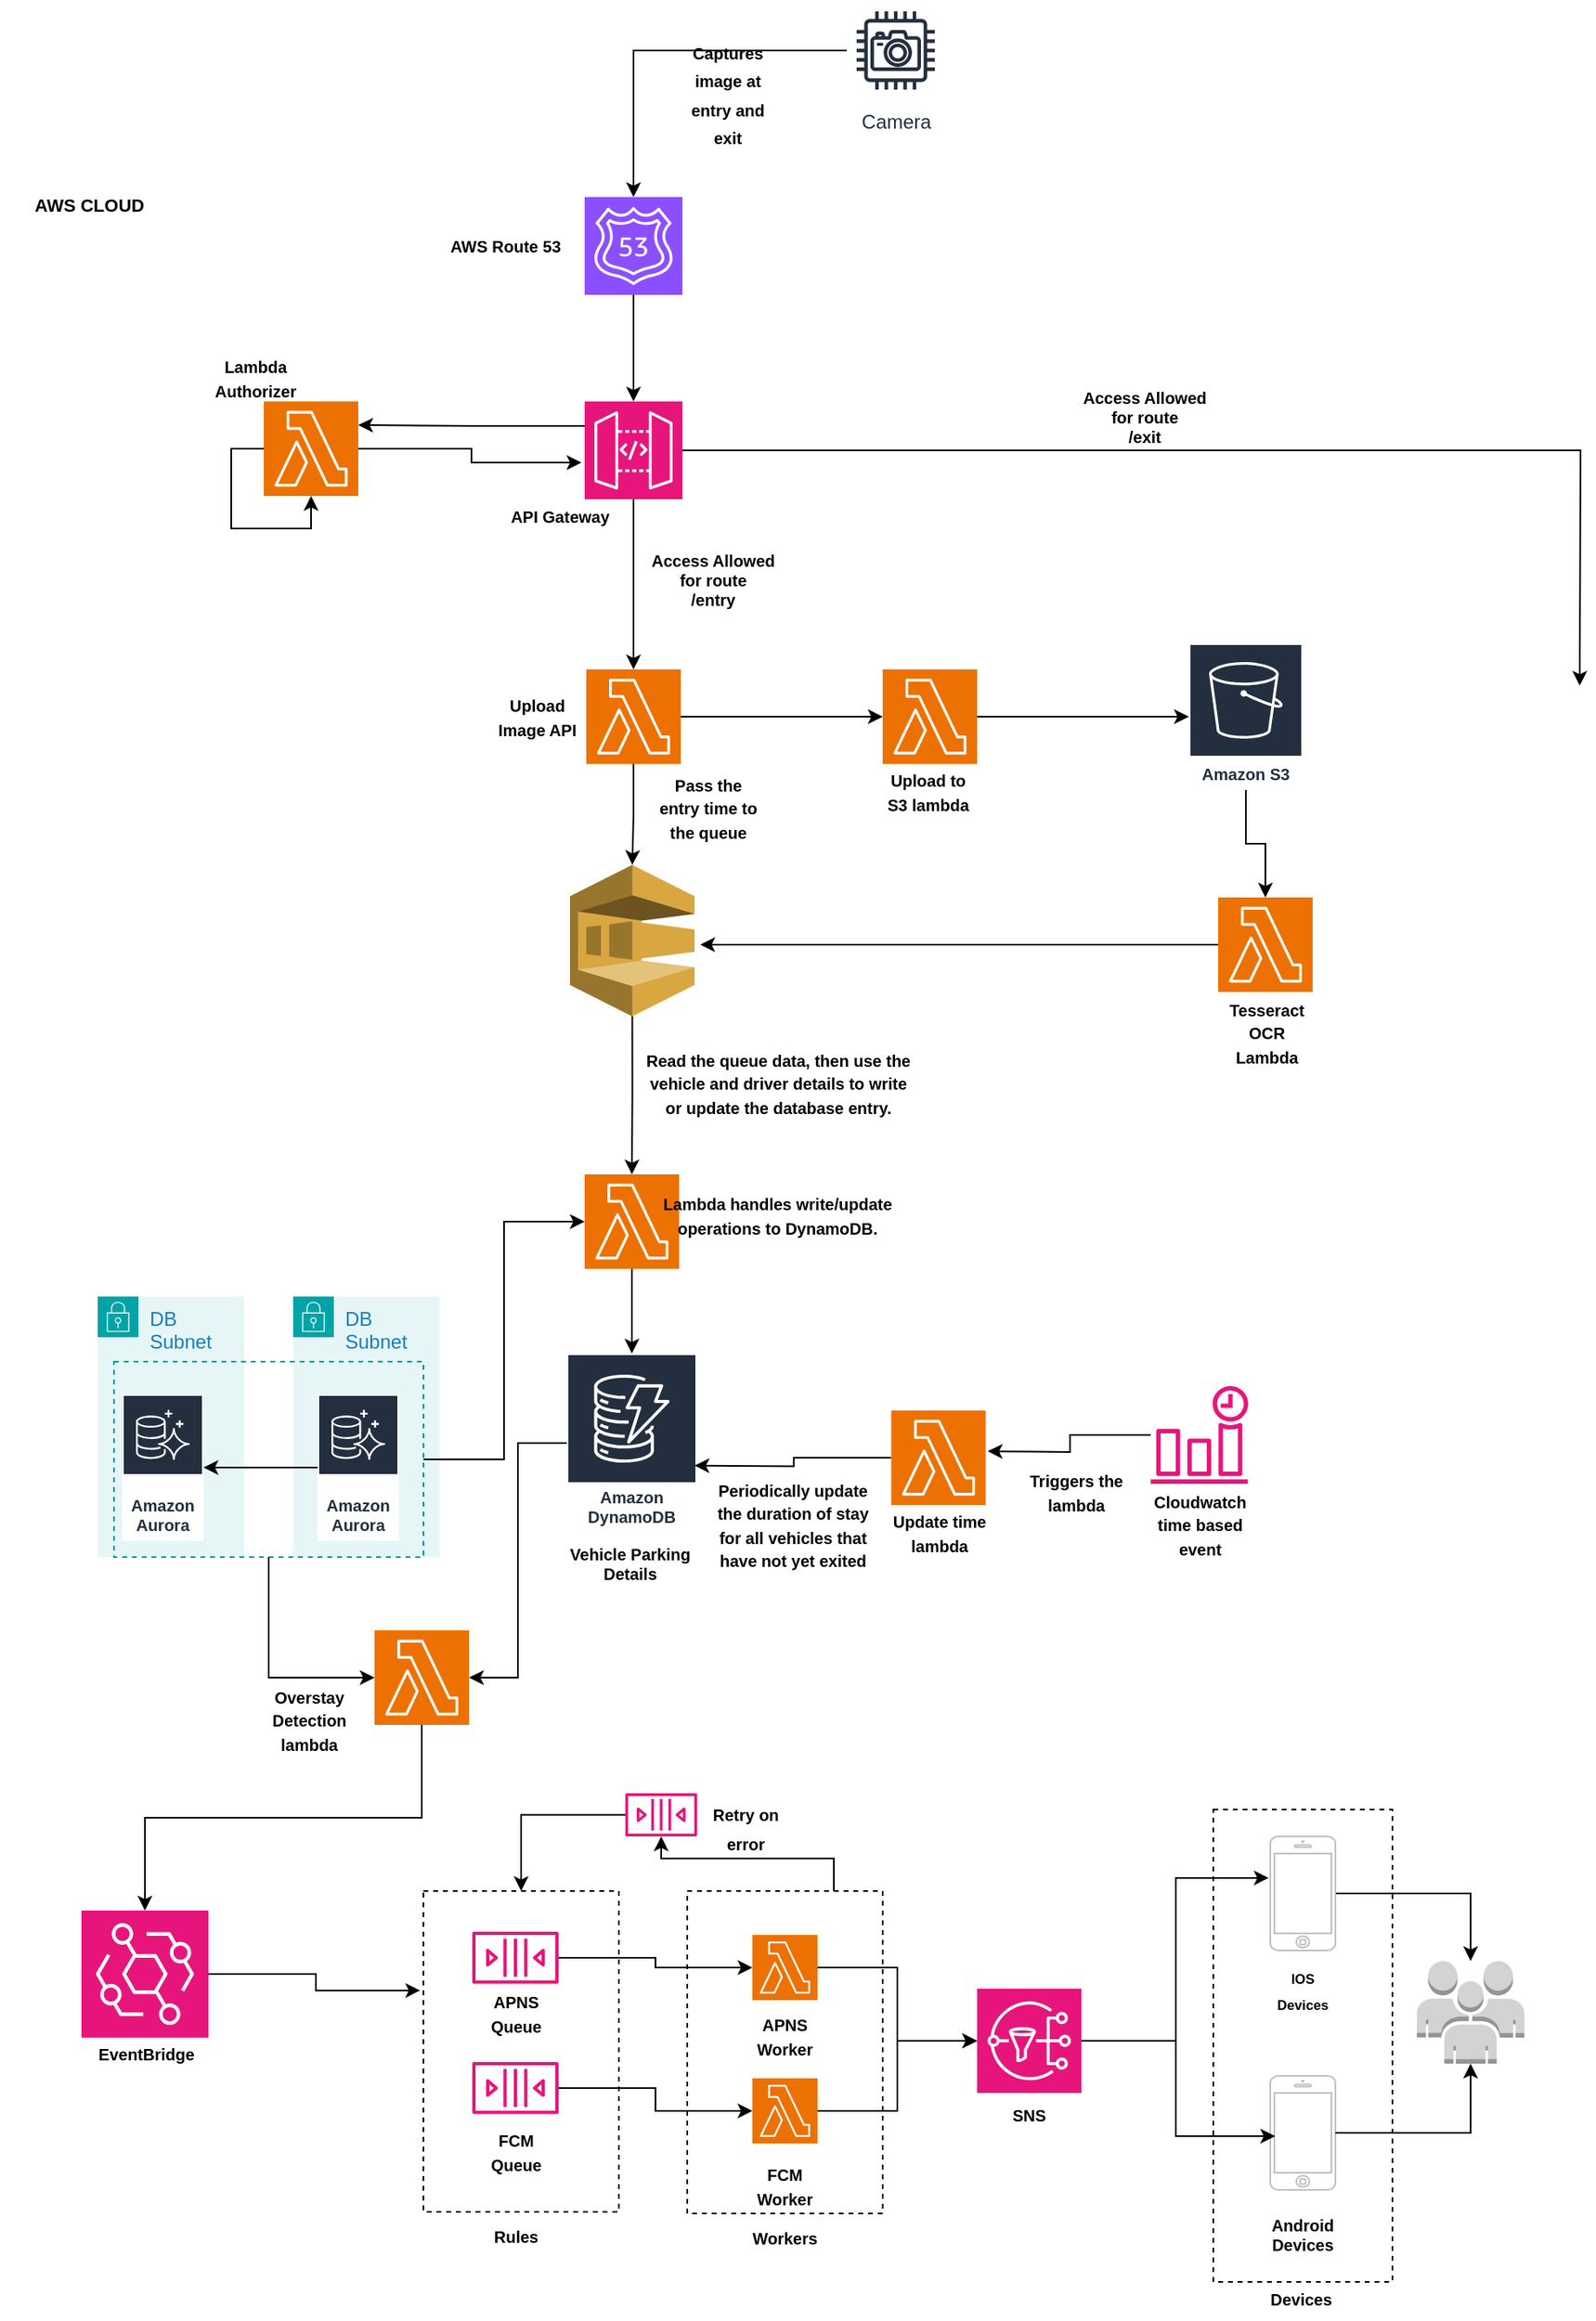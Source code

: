 <mxfile version="24.4.4" type="github">
  <diagram name="Page-1" id="XCapX623ZK9VIntV2yf6">
    <mxGraphModel dx="1434" dy="774" grid="1" gridSize="10" guides="1" tooltips="1" connect="1" arrows="1" fold="1" page="1" pageScale="1" pageWidth="850" pageHeight="1100" math="0" shadow="0">
      <root>
        <mxCell id="0" />
        <mxCell id="1" parent="0" />
        <mxCell id="y3648cTaK8qfpZ_CPwrZ-4" value="AWS CLOUD" style="text;html=1;align=center;verticalAlign=middle;whiteSpace=wrap;rounded=0;fontStyle=1;fontSize=11;" parent="1" vertex="1">
          <mxGeometry x="20" y="110" width="110" height="30" as="geometry" />
        </mxCell>
        <mxCell id="y3648cTaK8qfpZ_CPwrZ-9" value="&lt;div&gt;DB Subnet&lt;/div&gt;&lt;div&gt;&lt;br&gt;&lt;/div&gt;" style="points=[[0,0],[0.25,0],[0.5,0],[0.75,0],[1,0],[1,0.25],[1,0.5],[1,0.75],[1,1],[0.75,1],[0.5,1],[0.25,1],[0,1],[0,0.75],[0,0.5],[0,0.25]];outlineConnect=0;gradientColor=none;html=1;whiteSpace=wrap;fontSize=12;fontStyle=0;container=1;pointerEvents=0;collapsible=0;recursiveResize=0;shape=mxgraph.aws4.group;grIcon=mxgraph.aws4.group_security_group;grStroke=0;strokeColor=#00A4A6;fillColor=#E6F6F7;verticalAlign=top;align=left;spacingLeft=30;fontColor=#147EBA;dashed=0;" parent="1" vertex="1">
          <mxGeometry x="80" y="795" width="90" height="160" as="geometry" />
        </mxCell>
        <mxCell id="y3648cTaK8qfpZ_CPwrZ-12" value="Amazon&lt;br&gt;&lt;div&gt;Aurora&lt;/div&gt;" style="sketch=0;outlineConnect=0;fontColor=#232F3E;gradientColor=none;strokeColor=#ffffff;fillColor=#232F3E;dashed=0;verticalLabelPosition=middle;verticalAlign=bottom;align=center;html=1;whiteSpace=wrap;fontSize=10;fontStyle=1;spacing=3;shape=mxgraph.aws4.productIcon;prIcon=mxgraph.aws4.aurora;" parent="y3648cTaK8qfpZ_CPwrZ-9" vertex="1">
          <mxGeometry x="15" y="60" width="50" height="90" as="geometry" />
        </mxCell>
        <mxCell id="y3648cTaK8qfpZ_CPwrZ-14" value="&lt;div&gt;DB Subnet&lt;/div&gt;&lt;div&gt;&lt;br&gt;&lt;/div&gt;" style="points=[[0,0],[0.25,0],[0.5,0],[0.75,0],[1,0],[1,0.25],[1,0.5],[1,0.75],[1,1],[0.75,1],[0.5,1],[0.25,1],[0,1],[0,0.75],[0,0.5],[0,0.25]];outlineConnect=0;gradientColor=none;html=1;whiteSpace=wrap;fontSize=12;fontStyle=0;container=1;pointerEvents=0;collapsible=0;recursiveResize=0;shape=mxgraph.aws4.group;grIcon=mxgraph.aws4.group_security_group;grStroke=0;strokeColor=#00A4A6;fillColor=#E6F6F7;verticalAlign=top;align=left;spacingLeft=30;fontColor=#147EBA;dashed=0;" parent="1" vertex="1">
          <mxGeometry x="200" y="795" width="90" height="160" as="geometry" />
        </mxCell>
        <mxCell id="y3648cTaK8qfpZ_CPwrZ-59" value="Amazon&lt;br&gt;&lt;div&gt;Aurora&lt;/div&gt;" style="sketch=0;outlineConnect=0;fontColor=#232F3E;gradientColor=none;strokeColor=#ffffff;fillColor=#232F3E;dashed=0;verticalLabelPosition=middle;verticalAlign=bottom;align=center;html=1;whiteSpace=wrap;fontSize=10;fontStyle=1;spacing=3;shape=mxgraph.aws4.productIcon;prIcon=mxgraph.aws4.aurora;" parent="y3648cTaK8qfpZ_CPwrZ-14" vertex="1">
          <mxGeometry x="15" y="60" width="50" height="90" as="geometry" />
        </mxCell>
        <mxCell id="y3648cTaK8qfpZ_CPwrZ-41" style="edgeStyle=orthogonalEdgeStyle;rounded=0;orthogonalLoop=1;jettySize=auto;html=1;exitX=0.5;exitY=1;exitDx=0;exitDy=0;exitPerimeter=0;entryX=0.5;entryY=0;entryDx=0;entryDy=0;entryPerimeter=0;" parent="1" source="y3648cTaK8qfpZ_CPwrZ-18" target="y3648cTaK8qfpZ_CPwrZ-45" edge="1">
          <mxGeometry relative="1" as="geometry">
            <mxPoint x="409" y="400" as="targetPoint" />
          </mxGeometry>
        </mxCell>
        <mxCell id="VPLvg2K2wHVccdFYRHNz-101" style="edgeStyle=orthogonalEdgeStyle;rounded=0;orthogonalLoop=1;jettySize=auto;html=1;exitX=1;exitY=0.5;exitDx=0;exitDy=0;exitPerimeter=0;" edge="1" parent="1" source="y3648cTaK8qfpZ_CPwrZ-18">
          <mxGeometry relative="1" as="geometry">
            <mxPoint x="990" y="420" as="targetPoint" />
          </mxGeometry>
        </mxCell>
        <mxCell id="y3648cTaK8qfpZ_CPwrZ-18" value="" style="sketch=0;points=[[0,0,0],[0.25,0,0],[0.5,0,0],[0.75,0,0],[1,0,0],[0,1,0],[0.25,1,0],[0.5,1,0],[0.75,1,0],[1,1,0],[0,0.25,0],[0,0.5,0],[0,0.75,0],[1,0.25,0],[1,0.5,0],[1,0.75,0]];outlineConnect=0;fontColor=#232F3E;fillColor=#E7157B;strokeColor=#ffffff;dashed=0;verticalLabelPosition=bottom;verticalAlign=top;align=center;html=1;fontSize=12;fontStyle=0;aspect=fixed;shape=mxgraph.aws4.resourceIcon;resIcon=mxgraph.aws4.api_gateway;" parent="1" vertex="1">
          <mxGeometry x="379" y="245.5" width="60" height="60" as="geometry" />
        </mxCell>
        <mxCell id="y3648cTaK8qfpZ_CPwrZ-19" value="" style="sketch=0;points=[[0,0,0],[0.25,0,0],[0.5,0,0],[0.75,0,0],[1,0,0],[0,1,0],[0.25,1,0],[0.5,1,0],[0.75,1,0],[1,1,0],[0,0.25,0],[0,0.5,0],[0,0.75,0],[1,0.25,0],[1,0.5,0],[1,0.75,0]];outlineConnect=0;fontColor=#232F3E;fillColor=#8C4FFF;strokeColor=#ffffff;dashed=0;verticalLabelPosition=bottom;verticalAlign=top;align=center;html=1;fontSize=12;fontStyle=0;aspect=fixed;shape=mxgraph.aws4.resourceIcon;resIcon=mxgraph.aws4.route_53;" parent="1" vertex="1">
          <mxGeometry x="379" y="120" width="60" height="60" as="geometry" />
        </mxCell>
        <mxCell id="y3648cTaK8qfpZ_CPwrZ-20" value="&lt;font style=&quot;font-size: 10px;&quot;&gt;&lt;b&gt;AWS Route 53 &lt;br&gt;&lt;/b&gt;&lt;/font&gt;" style="text;html=1;align=center;verticalAlign=middle;whiteSpace=wrap;rounded=0;" parent="1" vertex="1">
          <mxGeometry x="290" y="135" width="81" height="30" as="geometry" />
        </mxCell>
        <mxCell id="y3648cTaK8qfpZ_CPwrZ-23" style="edgeStyle=orthogonalEdgeStyle;rounded=0;orthogonalLoop=1;jettySize=auto;html=1;exitX=0.5;exitY=1;exitDx=0;exitDy=0;exitPerimeter=0;entryX=0.5;entryY=0;entryDx=0;entryDy=0;entryPerimeter=0;" parent="1" source="y3648cTaK8qfpZ_CPwrZ-19" target="y3648cTaK8qfpZ_CPwrZ-18" edge="1">
          <mxGeometry relative="1" as="geometry" />
        </mxCell>
        <mxCell id="y3648cTaK8qfpZ_CPwrZ-24" value="&lt;div style=&quot;font-size: 10px;&quot;&gt;&lt;b&gt;&lt;font style=&quot;font-size: 10px;&quot;&gt;API Gateway&lt;/font&gt;&lt;/b&gt;&lt;/div&gt;&lt;div style=&quot;font-size: 10px;&quot;&gt;&lt;b&gt;&lt;font style=&quot;font-size: 10px;&quot;&gt;&lt;br&gt;&lt;/font&gt;&lt;/b&gt;&lt;/div&gt;" style="text;html=1;align=center;verticalAlign=middle;whiteSpace=wrap;rounded=0;" parent="1" vertex="1">
          <mxGeometry x="324" y="312.25" width="80" height="20" as="geometry" />
        </mxCell>
        <mxCell id="y3648cTaK8qfpZ_CPwrZ-43" value="&lt;div style=&quot;font-size: 10px;&quot;&gt;&lt;font style=&quot;font-size: 10px;&quot;&gt;&lt;b&gt;&lt;font style=&quot;font-size: 10px;&quot;&gt;Access Allowed&lt;/font&gt;&lt;/b&gt;&lt;/font&gt;&lt;/div&gt;&lt;div style=&quot;font-size: 10px;&quot;&gt;&lt;font style=&quot;font-size: 10px;&quot;&gt;&lt;b&gt;&lt;font style=&quot;font-size: 10px;&quot;&gt;for route &lt;br&gt;/entry&lt;br&gt;&lt;/font&gt;&lt;/b&gt;&lt;/font&gt;&lt;/div&gt;" style="text;html=1;align=center;verticalAlign=middle;whiteSpace=wrap;rounded=0;" parent="1" vertex="1">
          <mxGeometry x="412.5" y="340" width="90" height="30" as="geometry" />
        </mxCell>
        <mxCell id="y3648cTaK8qfpZ_CPwrZ-49" style="edgeStyle=orthogonalEdgeStyle;rounded=0;orthogonalLoop=1;jettySize=auto;html=1;exitX=1;exitY=0.5;exitDx=0;exitDy=0;exitPerimeter=0;" parent="1" source="y3648cTaK8qfpZ_CPwrZ-44" target="y3648cTaK8qfpZ_CPwrZ-50" edge="1">
          <mxGeometry relative="1" as="geometry">
            <mxPoint x="690" y="460" as="targetPoint" />
          </mxGeometry>
        </mxCell>
        <mxCell id="y3648cTaK8qfpZ_CPwrZ-44" value="" style="sketch=0;points=[[0,0,0],[0.25,0,0],[0.5,0,0],[0.75,0,0],[1,0,0],[0,1,0],[0.25,1,0],[0.5,1,0],[0.75,1,0],[1,1,0],[0,0.25,0],[0,0.5,0],[0,0.75,0],[1,0.25,0],[1,0.5,0],[1,0.75,0]];outlineConnect=0;fontColor=#232F3E;fillColor=#ED7100;strokeColor=#ffffff;dashed=0;verticalLabelPosition=bottom;verticalAlign=top;align=center;html=1;fontSize=12;fontStyle=0;aspect=fixed;shape=mxgraph.aws4.resourceIcon;resIcon=mxgraph.aws4.lambda;" parent="1" vertex="1">
          <mxGeometry x="562" y="410" width="58" height="58" as="geometry" />
        </mxCell>
        <mxCell id="y3648cTaK8qfpZ_CPwrZ-45" value="" style="sketch=0;points=[[0,0,0],[0.25,0,0],[0.5,0,0],[0.75,0,0],[1,0,0],[0,1,0],[0.25,1,0],[0.5,1,0],[0.75,1,0],[1,1,0],[0,0.25,0],[0,0.5,0],[0,0.75,0],[1,0.25,0],[1,0.5,0],[1,0.75,0]];outlineConnect=0;fontColor=#232F3E;fillColor=#ED7100;strokeColor=#ffffff;dashed=0;verticalLabelPosition=bottom;verticalAlign=top;align=center;html=1;fontSize=12;fontStyle=0;aspect=fixed;shape=mxgraph.aws4.resourceIcon;resIcon=mxgraph.aws4.lambda;" parent="1" vertex="1">
          <mxGeometry x="380" y="410" width="58" height="58" as="geometry" />
        </mxCell>
        <mxCell id="y3648cTaK8qfpZ_CPwrZ-46" style="edgeStyle=orthogonalEdgeStyle;rounded=0;orthogonalLoop=1;jettySize=auto;html=1;exitX=1;exitY=0.5;exitDx=0;exitDy=0;exitPerimeter=0;entryX=0;entryY=0.5;entryDx=0;entryDy=0;entryPerimeter=0;" parent="1" source="y3648cTaK8qfpZ_CPwrZ-45" target="y3648cTaK8qfpZ_CPwrZ-44" edge="1">
          <mxGeometry relative="1" as="geometry" />
        </mxCell>
        <mxCell id="y3648cTaK8qfpZ_CPwrZ-47" value="&lt;b&gt;&lt;font style=&quot;font-size: 10px;&quot;&gt;Upload to S3 lambda&lt;/font&gt;&lt;/b&gt;" style="text;html=1;align=center;verticalAlign=middle;whiteSpace=wrap;rounded=0;" parent="1" vertex="1">
          <mxGeometry x="560" y="470" width="60" height="30" as="geometry" />
        </mxCell>
        <mxCell id="y3648cTaK8qfpZ_CPwrZ-50" value="Amazon S3" style="sketch=0;outlineConnect=0;fontColor=#232F3E;gradientColor=none;strokeColor=#ffffff;fillColor=#232F3E;dashed=0;verticalLabelPosition=middle;verticalAlign=bottom;align=center;html=1;whiteSpace=wrap;fontSize=10;fontStyle=1;spacing=3;shape=mxgraph.aws4.productIcon;prIcon=mxgraph.aws4.s3;" parent="1" vertex="1">
          <mxGeometry x="750" y="394" width="70" height="90" as="geometry" />
        </mxCell>
        <mxCell id="y3648cTaK8qfpZ_CPwrZ-51" value="" style="sketch=0;points=[[0,0,0],[0.25,0,0],[0.5,0,0],[0.75,0,0],[1,0,0],[0,1,0],[0.25,1,0],[0.5,1,0],[0.75,1,0],[1,1,0],[0,0.25,0],[0,0.5,0],[0,0.75,0],[1,0.25,0],[1,0.5,0],[1,0.75,0]];outlineConnect=0;fontColor=#232F3E;fillColor=#ED7100;strokeColor=#ffffff;dashed=0;verticalLabelPosition=bottom;verticalAlign=top;align=center;html=1;fontSize=12;fontStyle=0;aspect=fixed;shape=mxgraph.aws4.resourceIcon;resIcon=mxgraph.aws4.lambda;" parent="1" vertex="1">
          <mxGeometry x="768" y="550" width="58" height="58" as="geometry" />
        </mxCell>
        <mxCell id="y3648cTaK8qfpZ_CPwrZ-56" value="&lt;b&gt;&lt;font style=&quot;font-size: 10px;&quot;&gt;Tesseract OCR Lambda&lt;/font&gt;&lt;/b&gt;" style="text;html=1;align=center;verticalAlign=middle;whiteSpace=wrap;rounded=0;" parent="1" vertex="1">
          <mxGeometry x="768" y="618" width="60" height="30" as="geometry" />
        </mxCell>
        <mxCell id="y3648cTaK8qfpZ_CPwrZ-57" style="edgeStyle=orthogonalEdgeStyle;rounded=0;orthogonalLoop=1;jettySize=auto;html=1;exitX=0.5;exitY=1;exitDx=0;exitDy=0;" parent="1" edge="1">
          <mxGeometry relative="1" as="geometry">
            <mxPoint x="768" y="651" as="sourcePoint" />
            <mxPoint x="768" y="651" as="targetPoint" />
          </mxGeometry>
        </mxCell>
        <mxCell id="y3648cTaK8qfpZ_CPwrZ-65" value="" style="outlineConnect=0;dashed=0;verticalLabelPosition=bottom;verticalAlign=top;align=center;html=1;shape=mxgraph.aws3.sqs;fillColor=#D9A741;gradientColor=none;" parent="1" vertex="1">
          <mxGeometry x="370" y="530" width="76.5" height="93" as="geometry" />
        </mxCell>
        <mxCell id="y3648cTaK8qfpZ_CPwrZ-66" style="edgeStyle=orthogonalEdgeStyle;rounded=0;orthogonalLoop=1;jettySize=auto;html=1;exitX=0.5;exitY=1;exitDx=0;exitDy=0;exitPerimeter=0;entryX=0.5;entryY=0;entryDx=0;entryDy=0;entryPerimeter=0;" parent="1" source="y3648cTaK8qfpZ_CPwrZ-45" target="y3648cTaK8qfpZ_CPwrZ-65" edge="1">
          <mxGeometry relative="1" as="geometry" />
        </mxCell>
        <mxCell id="y3648cTaK8qfpZ_CPwrZ-70" style="edgeStyle=orthogonalEdgeStyle;rounded=0;orthogonalLoop=1;jettySize=auto;html=1;exitX=0;exitY=0.5;exitDx=0;exitDy=0;exitPerimeter=0;" parent="1" source="y3648cTaK8qfpZ_CPwrZ-51" edge="1">
          <mxGeometry relative="1" as="geometry">
            <mxPoint x="450" y="579" as="targetPoint" />
          </mxGeometry>
        </mxCell>
        <mxCell id="y3648cTaK8qfpZ_CPwrZ-71" value="Amazon DynamoDB" style="sketch=0;outlineConnect=0;fontColor=#232F3E;gradientColor=none;strokeColor=#ffffff;fillColor=#232F3E;dashed=0;verticalLabelPosition=middle;verticalAlign=bottom;align=center;html=1;whiteSpace=wrap;fontSize=10;fontStyle=1;spacing=3;shape=mxgraph.aws4.productIcon;prIcon=mxgraph.aws4.dynamodb;" parent="1" vertex="1">
          <mxGeometry x="368" y="830" width="80" height="110" as="geometry" />
        </mxCell>
        <mxCell id="y3648cTaK8qfpZ_CPwrZ-76" style="edgeStyle=orthogonalEdgeStyle;rounded=0;orthogonalLoop=1;jettySize=auto;html=1;exitX=0.5;exitY=1;exitDx=0;exitDy=0;exitPerimeter=0;" parent="1" source="y3648cTaK8qfpZ_CPwrZ-73" target="y3648cTaK8qfpZ_CPwrZ-71" edge="1">
          <mxGeometry relative="1" as="geometry" />
        </mxCell>
        <mxCell id="y3648cTaK8qfpZ_CPwrZ-73" value="" style="sketch=0;points=[[0,0,0],[0.25,0,0],[0.5,0,0],[0.75,0,0],[1,0,0],[0,1,0],[0.25,1,0],[0.5,1,0],[0.75,1,0],[1,1,0],[0,0.25,0],[0,0.5,0],[0,0.75,0],[1,0.25,0],[1,0.5,0],[1,0.75,0]];outlineConnect=0;fontColor=#232F3E;fillColor=#ED7100;strokeColor=#ffffff;dashed=0;verticalLabelPosition=bottom;verticalAlign=top;align=center;html=1;fontSize=12;fontStyle=0;aspect=fixed;shape=mxgraph.aws4.resourceIcon;resIcon=mxgraph.aws4.lambda;" parent="1" vertex="1">
          <mxGeometry x="379" y="720" width="58" height="58" as="geometry" />
        </mxCell>
        <mxCell id="y3648cTaK8qfpZ_CPwrZ-74" style="edgeStyle=orthogonalEdgeStyle;rounded=0;orthogonalLoop=1;jettySize=auto;html=1;exitX=0.5;exitY=1;exitDx=0;exitDy=0;exitPerimeter=0;entryX=0.5;entryY=0;entryDx=0;entryDy=0;entryPerimeter=0;" parent="1" source="y3648cTaK8qfpZ_CPwrZ-65" target="y3648cTaK8qfpZ_CPwrZ-73" edge="1">
          <mxGeometry relative="1" as="geometry" />
        </mxCell>
        <mxCell id="y3648cTaK8qfpZ_CPwrZ-17" value="" style="rounded=0;whiteSpace=wrap;html=1;fillColor=none;strokeColor=#009999;dashed=1;" parent="1" vertex="1">
          <mxGeometry x="90" y="835" width="190" height="120" as="geometry" />
        </mxCell>
        <mxCell id="y3648cTaK8qfpZ_CPwrZ-79" value="&lt;b style=&quot;font-size: 10px;&quot;&gt;Upload Image API&lt;br&gt;&lt;/b&gt;" style="text;html=1;align=center;verticalAlign=middle;whiteSpace=wrap;rounded=0;" parent="1" vertex="1">
          <mxGeometry x="320" y="424" width="60" height="30" as="geometry" />
        </mxCell>
        <mxCell id="y3648cTaK8qfpZ_CPwrZ-80" value="&lt;font style=&quot;font-size: 10px;&quot;&gt;&lt;b&gt;Pass the entry time to the queue&lt;/b&gt;&lt;/font&gt;" style="text;html=1;align=center;verticalAlign=middle;whiteSpace=wrap;rounded=0;" parent="1" vertex="1">
          <mxGeometry x="420" y="480" width="70" height="30" as="geometry" />
        </mxCell>
        <mxCell id="y3648cTaK8qfpZ_CPwrZ-81" value="&lt;div align=&quot;center&quot;&gt;&lt;b&gt;&lt;font style=&quot;font-size: 10px;&quot;&gt;Read the queue data, then use the vehicle and driver details to write or update the database entry.&lt;/font&gt;&lt;/b&gt;&lt;/div&gt;" style="text;html=1;align=center;verticalAlign=middle;whiteSpace=wrap;rounded=0;" parent="1" vertex="1">
          <mxGeometry x="412.5" y="648" width="170" height="32" as="geometry" />
        </mxCell>
        <mxCell id="y3648cTaK8qfpZ_CPwrZ-83" value="&lt;div align=&quot;center&quot;&gt;&lt;font style=&quot;font-size: 10px;&quot;&gt;&lt;b&gt;Lambda handles write/update operations to DynamoDB.&lt;/b&gt;&lt;/font&gt;&lt;/div&gt;" style="text;html=1;align=center;verticalAlign=middle;whiteSpace=wrap;rounded=0;" parent="1" vertex="1">
          <mxGeometry x="425" y="720" width="145" height="50" as="geometry" />
        </mxCell>
        <mxCell id="VPLvg2K2wHVccdFYRHNz-79" style="edgeStyle=orthogonalEdgeStyle;rounded=0;orthogonalLoop=1;jettySize=auto;html=1;" edge="1" parent="1" source="VPLvg2K2wHVccdFYRHNz-1">
          <mxGeometry relative="1" as="geometry">
            <mxPoint x="626.5" y="890" as="targetPoint" />
          </mxGeometry>
        </mxCell>
        <mxCell id="VPLvg2K2wHVccdFYRHNz-1" value="" style="sketch=0;outlineConnect=0;fontColor=#232F3E;gradientColor=none;fillColor=#E7157B;strokeColor=none;dashed=0;verticalLabelPosition=bottom;verticalAlign=top;align=center;html=1;fontSize=12;fontStyle=0;aspect=fixed;pointerEvents=1;shape=mxgraph.aws4.event_time_based;" vertex="1" parent="1">
          <mxGeometry x="726.5" y="850" width="60" height="60" as="geometry" />
        </mxCell>
        <mxCell id="VPLvg2K2wHVccdFYRHNz-12" style="edgeStyle=orthogonalEdgeStyle;rounded=0;orthogonalLoop=1;jettySize=auto;html=1;exitX=0;exitY=0.5;exitDx=0;exitDy=0;exitPerimeter=0;" edge="1" parent="1" source="VPLvg2K2wHVccdFYRHNz-2">
          <mxGeometry relative="1" as="geometry">
            <mxPoint x="446.5" y="898.759" as="targetPoint" />
          </mxGeometry>
        </mxCell>
        <mxCell id="VPLvg2K2wHVccdFYRHNz-2" value="" style="sketch=0;points=[[0,0,0],[0.25,0,0],[0.5,0,0],[0.75,0,0],[1,0,0],[0,1,0],[0.25,1,0],[0.5,1,0],[0.75,1,0],[1,1,0],[0,0.25,0],[0,0.5,0],[0,0.75,0],[1,0.25,0],[1,0.5,0],[1,0.75,0]];outlineConnect=0;fontColor=#232F3E;fillColor=#ED7100;strokeColor=#ffffff;dashed=0;verticalLabelPosition=bottom;verticalAlign=top;align=center;html=1;fontSize=12;fontStyle=0;aspect=fixed;shape=mxgraph.aws4.resourceIcon;resIcon=mxgraph.aws4.lambda;" vertex="1" parent="1">
          <mxGeometry x="567.25" y="865" width="58" height="58" as="geometry" />
        </mxCell>
        <mxCell id="VPLvg2K2wHVccdFYRHNz-7" value="&lt;b style=&quot;font-size: 10px;&quot;&gt;Cloudwatch time based event &lt;br&gt;&lt;/b&gt;" style="text;html=1;align=center;verticalAlign=middle;whiteSpace=wrap;rounded=0;" vertex="1" parent="1">
          <mxGeometry x="726.5" y="920" width="60" height="30" as="geometry" />
        </mxCell>
        <mxCell id="VPLvg2K2wHVccdFYRHNz-9" value="&lt;b&gt;&lt;font style=&quot;font-size: 10px;&quot;&gt;Triggers the lambda&lt;br&gt;&lt;/font&gt;&lt;/b&gt;" style="text;html=1;align=center;verticalAlign=middle;whiteSpace=wrap;rounded=0;" vertex="1" parent="1">
          <mxGeometry x="645.5" y="900" width="70" height="30" as="geometry" />
        </mxCell>
        <mxCell id="VPLvg2K2wHVccdFYRHNz-11" value="&lt;font style=&quot;font-size: 10px;&quot;&gt;&lt;b&gt;Update time &lt;br&gt;&lt;/b&gt;&lt;/font&gt;&lt;div&gt;&lt;font style=&quot;font-size: 10px;&quot;&gt;&lt;b&gt;lambda &lt;/b&gt;&lt;/font&gt;&lt;/div&gt;" style="text;html=1;align=center;verticalAlign=middle;whiteSpace=wrap;rounded=0;" vertex="1" parent="1">
          <mxGeometry x="558.5" y="925" width="75.5" height="30" as="geometry" />
        </mxCell>
        <mxCell id="VPLvg2K2wHVccdFYRHNz-13" value="&lt;font style=&quot;font-size: 10px;&quot;&gt;&lt;b&gt;Periodically update the duration of stay for all vehicles that have not yet exited&lt;/b&gt;&lt;/font&gt;" style="text;html=1;align=center;verticalAlign=middle;whiteSpace=wrap;rounded=0;" vertex="1" parent="1">
          <mxGeometry x="456.5" y="915" width="100" height="40" as="geometry" />
        </mxCell>
        <mxCell id="VPLvg2K2wHVccdFYRHNz-14" style="edgeStyle=orthogonalEdgeStyle;rounded=0;orthogonalLoop=1;jettySize=auto;html=1;" edge="1" parent="1" source="y3648cTaK8qfpZ_CPwrZ-59" target="y3648cTaK8qfpZ_CPwrZ-12">
          <mxGeometry relative="1" as="geometry" />
        </mxCell>
        <mxCell id="VPLvg2K2wHVccdFYRHNz-18" style="edgeStyle=orthogonalEdgeStyle;rounded=0;orthogonalLoop=1;jettySize=auto;html=1;entryX=0;entryY=0.5;entryDx=0;entryDy=0;entryPerimeter=0;" edge="1" parent="1" source="y3648cTaK8qfpZ_CPwrZ-17" target="y3648cTaK8qfpZ_CPwrZ-73">
          <mxGeometry relative="1" as="geometry" />
        </mxCell>
        <mxCell id="VPLvg2K2wHVccdFYRHNz-20" value="&lt;div style=&quot;font-size: 10px;&quot;&gt;&lt;b&gt;&lt;font style=&quot;font-size: 10px;&quot;&gt;Vehicle Parking Details&lt;/font&gt;&lt;/b&gt;&lt;/div&gt;&lt;div style=&quot;font-size: 10px;&quot;&gt;&lt;b&gt;&lt;font style=&quot;font-size: 10px;&quot;&gt;&lt;br&gt;&lt;/font&gt;&lt;/b&gt;&lt;/div&gt;" style="text;html=1;align=center;verticalAlign=middle;whiteSpace=wrap;rounded=0;" vertex="1" parent="1">
          <mxGeometry x="366.5" y="950" width="80" height="30" as="geometry" />
        </mxCell>
        <mxCell id="VPLvg2K2wHVccdFYRHNz-28" style="edgeStyle=orthogonalEdgeStyle;rounded=0;orthogonalLoop=1;jettySize=auto;html=1;exitX=0.5;exitY=1;exitDx=0;exitDy=0;exitPerimeter=0;" edge="1" parent="1" source="VPLvg2K2wHVccdFYRHNz-22" target="VPLvg2K2wHVccdFYRHNz-27">
          <mxGeometry relative="1" as="geometry" />
        </mxCell>
        <mxCell id="VPLvg2K2wHVccdFYRHNz-22" value="" style="sketch=0;points=[[0,0,0],[0.25,0,0],[0.5,0,0],[0.75,0,0],[1,0,0],[0,1,0],[0.25,1,0],[0.5,1,0],[0.75,1,0],[1,1,0],[0,0.25,0],[0,0.5,0],[0,0.75,0],[1,0.25,0],[1,0.5,0],[1,0.75,0]];outlineConnect=0;fontColor=#232F3E;fillColor=#ED7100;strokeColor=#ffffff;dashed=0;verticalLabelPosition=bottom;verticalAlign=top;align=center;html=1;fontSize=12;fontStyle=0;aspect=fixed;shape=mxgraph.aws4.resourceIcon;resIcon=mxgraph.aws4.lambda;" vertex="1" parent="1">
          <mxGeometry x="250" y="1000" width="58" height="58" as="geometry" />
        </mxCell>
        <mxCell id="VPLvg2K2wHVccdFYRHNz-24" style="edgeStyle=orthogonalEdgeStyle;rounded=0;orthogonalLoop=1;jettySize=auto;html=1;entryX=1;entryY=0.5;entryDx=0;entryDy=0;entryPerimeter=0;" edge="1" parent="1" source="y3648cTaK8qfpZ_CPwrZ-71" target="VPLvg2K2wHVccdFYRHNz-22">
          <mxGeometry relative="1" as="geometry" />
        </mxCell>
        <mxCell id="VPLvg2K2wHVccdFYRHNz-26" style="edgeStyle=orthogonalEdgeStyle;rounded=0;orthogonalLoop=1;jettySize=auto;html=1;exitX=0.5;exitY=1;exitDx=0;exitDy=0;entryX=0;entryY=0.5;entryDx=0;entryDy=0;entryPerimeter=0;" edge="1" parent="1" source="y3648cTaK8qfpZ_CPwrZ-17" target="VPLvg2K2wHVccdFYRHNz-22">
          <mxGeometry relative="1" as="geometry" />
        </mxCell>
        <mxCell id="VPLvg2K2wHVccdFYRHNz-27" value="" style="sketch=0;points=[[0,0,0],[0.25,0,0],[0.5,0,0],[0.75,0,0],[1,0,0],[0,1,0],[0.25,1,0],[0.5,1,0],[0.75,1,0],[1,1,0],[0,0.25,0],[0,0.5,0],[0,0.75,0],[1,0.25,0],[1,0.5,0],[1,0.75,0]];outlineConnect=0;fontColor=#232F3E;fillColor=#E7157B;strokeColor=#ffffff;dashed=0;verticalLabelPosition=bottom;verticalAlign=top;align=center;html=1;fontSize=12;fontStyle=0;aspect=fixed;shape=mxgraph.aws4.resourceIcon;resIcon=mxgraph.aws4.eventbridge;" vertex="1" parent="1">
          <mxGeometry x="70" y="1171.97" width="78" height="78" as="geometry" />
        </mxCell>
        <mxCell id="VPLvg2K2wHVccdFYRHNz-49" style="edgeStyle=orthogonalEdgeStyle;rounded=0;orthogonalLoop=1;jettySize=auto;html=1;" edge="1" parent="1" source="VPLvg2K2wHVccdFYRHNz-29" target="VPLvg2K2wHVccdFYRHNz-39">
          <mxGeometry relative="1" as="geometry" />
        </mxCell>
        <mxCell id="VPLvg2K2wHVccdFYRHNz-29" value="" style="sketch=0;outlineConnect=0;fontColor=#232F3E;gradientColor=none;fillColor=#E7157B;strokeColor=none;dashed=0;verticalLabelPosition=bottom;verticalAlign=top;align=center;html=1;fontSize=12;fontStyle=0;aspect=fixed;pointerEvents=1;shape=mxgraph.aws4.queue;" vertex="1" parent="1">
          <mxGeometry x="310" y="1185" width="53" height="31.94" as="geometry" />
        </mxCell>
        <mxCell id="VPLvg2K2wHVccdFYRHNz-30" value="" style="sketch=0;outlineConnect=0;fontColor=#232F3E;gradientColor=none;fillColor=#E7157B;strokeColor=none;dashed=0;verticalLabelPosition=bottom;verticalAlign=top;align=center;html=1;fontSize=12;fontStyle=0;aspect=fixed;pointerEvents=1;shape=mxgraph.aws4.queue;" vertex="1" parent="1">
          <mxGeometry x="310" y="1265" width="53" height="31.94" as="geometry" />
        </mxCell>
        <mxCell id="VPLvg2K2wHVccdFYRHNz-33" value="&lt;font style=&quot;font-size: 10px;&quot;&gt;&lt;b&gt;EventBridge&lt;/b&gt;&lt;/font&gt;" style="text;html=1;align=center;verticalAlign=middle;whiteSpace=wrap;rounded=0;" vertex="1" parent="1">
          <mxGeometry x="80" y="1245" width="60" height="30" as="geometry" />
        </mxCell>
        <mxCell id="VPLvg2K2wHVccdFYRHNz-34" value="&lt;b&gt;&lt;font style=&quot;font-size: 10px;&quot;&gt;APNS Queue&lt;/font&gt;&lt;/b&gt;" style="text;html=1;align=center;verticalAlign=middle;whiteSpace=wrap;rounded=0;" vertex="1" parent="1">
          <mxGeometry x="306.5" y="1219.97" width="60" height="30" as="geometry" />
        </mxCell>
        <mxCell id="VPLvg2K2wHVccdFYRHNz-35" value="&lt;b&gt;&lt;font style=&quot;font-size: 10px;&quot;&gt;FCM&lt;br&gt; Queue&lt;/font&gt;&lt;/b&gt;" style="text;html=1;align=center;verticalAlign=middle;whiteSpace=wrap;rounded=0;" vertex="1" parent="1">
          <mxGeometry x="306.5" y="1305" width="60" height="30" as="geometry" />
        </mxCell>
        <mxCell id="VPLvg2K2wHVccdFYRHNz-36" value="" style="rounded=0;whiteSpace=wrap;html=1;fillColor=none;dashed=1;" vertex="1" parent="1">
          <mxGeometry x="280" y="1160" width="120" height="197" as="geometry" />
        </mxCell>
        <mxCell id="VPLvg2K2wHVccdFYRHNz-37" value="&lt;b style=&quot;font-size: 10px;&quot;&gt;Rules&lt;/b&gt;" style="text;html=1;align=center;verticalAlign=middle;whiteSpace=wrap;rounded=0;" vertex="1" parent="1">
          <mxGeometry x="306.5" y="1357" width="60" height="30" as="geometry" />
        </mxCell>
        <mxCell id="VPLvg2K2wHVccdFYRHNz-62" style="edgeStyle=orthogonalEdgeStyle;rounded=0;orthogonalLoop=1;jettySize=auto;html=1;" edge="1" parent="1" source="VPLvg2K2wHVccdFYRHNz-39" target="VPLvg2K2wHVccdFYRHNz-61">
          <mxGeometry relative="1" as="geometry" />
        </mxCell>
        <mxCell id="VPLvg2K2wHVccdFYRHNz-39" value="" style="sketch=0;points=[[0,0,0],[0.25,0,0],[0.5,0,0],[0.75,0,0],[1,0,0],[0,1,0],[0.25,1,0],[0.5,1,0],[0.75,1,0],[1,1,0],[0,0.25,0],[0,0.5,0],[0,0.75,0],[1,0.25,0],[1,0.5,0],[1,0.75,0]];outlineConnect=0;fontColor=#232F3E;fillColor=#ED7100;strokeColor=#ffffff;dashed=0;verticalLabelPosition=bottom;verticalAlign=top;align=center;html=1;fontSize=12;fontStyle=0;aspect=fixed;shape=mxgraph.aws4.resourceIcon;resIcon=mxgraph.aws4.lambda;" vertex="1" parent="1">
          <mxGeometry x="482" y="1187" width="40" height="40" as="geometry" />
        </mxCell>
        <mxCell id="VPLvg2K2wHVccdFYRHNz-63" style="edgeStyle=orthogonalEdgeStyle;rounded=0;orthogonalLoop=1;jettySize=auto;html=1;exitX=1;exitY=0.5;exitDx=0;exitDy=0;exitPerimeter=0;" edge="1" parent="1" source="VPLvg2K2wHVccdFYRHNz-40" target="VPLvg2K2wHVccdFYRHNz-61">
          <mxGeometry relative="1" as="geometry" />
        </mxCell>
        <mxCell id="VPLvg2K2wHVccdFYRHNz-40" value="" style="sketch=0;points=[[0,0,0],[0.25,0,0],[0.5,0,0],[0.75,0,0],[1,0,0],[0,1,0],[0.25,1,0],[0.5,1,0],[0.75,1,0],[1,1,0],[0,0.25,0],[0,0.5,0],[0,0.75,0],[1,0.25,0],[1,0.5,0],[1,0.75,0]];outlineConnect=0;fontColor=#232F3E;fillColor=#ED7100;strokeColor=#ffffff;dashed=0;verticalLabelPosition=bottom;verticalAlign=top;align=center;html=1;fontSize=12;fontStyle=0;aspect=fixed;shape=mxgraph.aws4.resourceIcon;resIcon=mxgraph.aws4.lambda;" vertex="1" parent="1">
          <mxGeometry x="482" y="1275" width="40" height="40" as="geometry" />
        </mxCell>
        <mxCell id="VPLvg2K2wHVccdFYRHNz-41" value="&lt;b style=&quot;font-size: 10px;&quot;&gt;APNS Worker&lt;br&gt;&lt;/b&gt;" style="text;html=1;align=center;verticalAlign=middle;whiteSpace=wrap;rounded=0;" vertex="1" parent="1">
          <mxGeometry x="472" y="1233" width="60" height="32" as="geometry" />
        </mxCell>
        <mxCell id="VPLvg2K2wHVccdFYRHNz-42" value="&lt;font style=&quot;font-size: 10px;&quot;&gt;&lt;b&gt;FCM &lt;br&gt;Worker&lt;br&gt;&lt;/b&gt;&lt;/font&gt;" style="text;html=1;align=center;verticalAlign=middle;whiteSpace=wrap;rounded=0;" vertex="1" parent="1">
          <mxGeometry x="472" y="1325" width="60" height="32" as="geometry" />
        </mxCell>
        <mxCell id="VPLvg2K2wHVccdFYRHNz-59" style="edgeStyle=orthogonalEdgeStyle;rounded=0;orthogonalLoop=1;jettySize=auto;html=1;exitX=0.75;exitY=0;exitDx=0;exitDy=0;" edge="1" parent="1" source="VPLvg2K2wHVccdFYRHNz-43" target="VPLvg2K2wHVccdFYRHNz-53">
          <mxGeometry relative="1" as="geometry" />
        </mxCell>
        <mxCell id="VPLvg2K2wHVccdFYRHNz-43" value="" style="rounded=0;whiteSpace=wrap;html=1;fillColor=none;dashed=1;" vertex="1" parent="1">
          <mxGeometry x="442" y="1160" width="120" height="198" as="geometry" />
        </mxCell>
        <mxCell id="VPLvg2K2wHVccdFYRHNz-50" style="edgeStyle=orthogonalEdgeStyle;rounded=0;orthogonalLoop=1;jettySize=auto;html=1;entryX=0;entryY=0.5;entryDx=0;entryDy=0;entryPerimeter=0;" edge="1" parent="1" source="VPLvg2K2wHVccdFYRHNz-30" target="VPLvg2K2wHVccdFYRHNz-40">
          <mxGeometry relative="1" as="geometry" />
        </mxCell>
        <mxCell id="VPLvg2K2wHVccdFYRHNz-52" value="&lt;font size=&quot;1&quot;&gt;&lt;b&gt;Workers&lt;/b&gt;&lt;/font&gt;" style="text;html=1;align=center;verticalAlign=middle;whiteSpace=wrap;rounded=0;" vertex="1" parent="1">
          <mxGeometry x="472" y="1358" width="60" height="30" as="geometry" />
        </mxCell>
        <mxCell id="VPLvg2K2wHVccdFYRHNz-54" style="edgeStyle=orthogonalEdgeStyle;rounded=0;orthogonalLoop=1;jettySize=auto;html=1;entryX=0.5;entryY=0;entryDx=0;entryDy=0;" edge="1" parent="1" source="VPLvg2K2wHVccdFYRHNz-53" target="VPLvg2K2wHVccdFYRHNz-36">
          <mxGeometry relative="1" as="geometry" />
        </mxCell>
        <mxCell id="VPLvg2K2wHVccdFYRHNz-53" value="" style="sketch=0;outlineConnect=0;fontColor=#232F3E;gradientColor=none;fillColor=#E7157B;strokeColor=none;dashed=0;verticalLabelPosition=bottom;verticalAlign=top;align=center;html=1;fontSize=12;fontStyle=0;aspect=fixed;pointerEvents=1;shape=mxgraph.aws4.queue;" vertex="1" parent="1">
          <mxGeometry x="404" y="1100" width="44" height="26.51" as="geometry" />
        </mxCell>
        <mxCell id="VPLvg2K2wHVccdFYRHNz-60" value="&lt;b&gt;&lt;sup&gt;Retry on error&lt;br&gt;&lt;/sup&gt;&lt;/b&gt;" style="text;html=1;align=center;verticalAlign=middle;whiteSpace=wrap;rounded=0;" vertex="1" parent="1">
          <mxGeometry x="448" y="1110" width="60" height="30" as="geometry" />
        </mxCell>
        <mxCell id="VPLvg2K2wHVccdFYRHNz-61" value="" style="sketch=0;points=[[0,0,0],[0.25,0,0],[0.5,0,0],[0.75,0,0],[1,0,0],[0,1,0],[0.25,1,0],[0.5,1,0],[0.75,1,0],[1,1,0],[0,0.25,0],[0,0.5,0],[0,0.75,0],[1,0.25,0],[1,0.5,0],[1,0.75,0]];outlineConnect=0;fontColor=#232F3E;fillColor=#E7157B;strokeColor=#ffffff;dashed=0;verticalLabelPosition=bottom;verticalAlign=top;align=center;html=1;fontSize=12;fontStyle=0;aspect=fixed;shape=mxgraph.aws4.resourceIcon;resIcon=mxgraph.aws4.sns;" vertex="1" parent="1">
          <mxGeometry x="620" y="1219.97" width="64" height="64" as="geometry" />
        </mxCell>
        <mxCell id="VPLvg2K2wHVccdFYRHNz-98" style="edgeStyle=orthogonalEdgeStyle;rounded=0;orthogonalLoop=1;jettySize=auto;html=1;" edge="1" parent="1" source="VPLvg2K2wHVccdFYRHNz-64" target="VPLvg2K2wHVccdFYRHNz-94">
          <mxGeometry relative="1" as="geometry" />
        </mxCell>
        <mxCell id="VPLvg2K2wHVccdFYRHNz-64" value="" style="html=1;verticalLabelPosition=bottom;labelBackgroundColor=#ffffff;verticalAlign=top;shadow=0;dashed=0;strokeWidth=1;shape=mxgraph.ios7.misc.iphone;strokeColor=#c0c0c0;" vertex="1" parent="1">
          <mxGeometry x="800" y="1126.51" width="40" height="70" as="geometry" />
        </mxCell>
        <mxCell id="VPLvg2K2wHVccdFYRHNz-65" value="" style="html=1;verticalLabelPosition=bottom;labelBackgroundColor=#ffffff;verticalAlign=top;shadow=0;dashed=0;strokeWidth=1;shape=mxgraph.ios7.misc.iphone;strokeColor=#c0c0c0;" vertex="1" parent="1">
          <mxGeometry x="800" y="1273.5" width="40" height="70" as="geometry" />
        </mxCell>
        <mxCell id="VPLvg2K2wHVccdFYRHNz-66" value="&lt;font style=&quot;font-size: 11px;&quot;&gt;&lt;b style=&quot;font-size: 10px;&quot;&gt;&lt;sub&gt;IOS &lt;br&gt;Devices&lt;br style=&quot;font-size: 10px;&quot;&gt;&lt;/sub&gt;&lt;/b&gt;&lt;/font&gt;" style="text;html=1;align=center;verticalAlign=middle;whiteSpace=wrap;rounded=0;" vertex="1" parent="1">
          <mxGeometry x="790" y="1203" width="60" height="30" as="geometry" />
        </mxCell>
        <mxCell id="VPLvg2K2wHVccdFYRHNz-67" value="&lt;div style=&quot;font-size: 10px;&quot; align=&quot;center&quot;&gt;&lt;font style=&quot;font-size: 10px;&quot;&gt;&lt;b&gt;Android&lt;/b&gt;&lt;br&gt;&lt;b&gt;Devices&lt;/b&gt;&lt;/font&gt;&lt;br&gt;&lt;/div&gt;" style="text;whiteSpace=wrap;html=1;align=center;" vertex="1" parent="1">
          <mxGeometry x="770" y="1353" width="100" height="40" as="geometry" />
        </mxCell>
        <mxCell id="VPLvg2K2wHVccdFYRHNz-68" value="" style="rounded=0;whiteSpace=wrap;html=1;fillColor=none;dashed=1;" vertex="1" parent="1">
          <mxGeometry x="765" y="1110" width="110" height="290" as="geometry" />
        </mxCell>
        <mxCell id="VPLvg2K2wHVccdFYRHNz-69" style="edgeStyle=orthogonalEdgeStyle;rounded=0;orthogonalLoop=1;jettySize=auto;html=1;exitX=1;exitY=0.5;exitDx=0;exitDy=0;exitPerimeter=0;entryX=-0.025;entryY=0.364;entryDx=0;entryDy=0;entryPerimeter=0;" edge="1" parent="1" source="VPLvg2K2wHVccdFYRHNz-61" target="VPLvg2K2wHVccdFYRHNz-64">
          <mxGeometry relative="1" as="geometry" />
        </mxCell>
        <mxCell id="VPLvg2K2wHVccdFYRHNz-70" style="edgeStyle=orthogonalEdgeStyle;rounded=0;orthogonalLoop=1;jettySize=auto;html=1;exitX=1;exitY=0.5;exitDx=0;exitDy=0;exitPerimeter=0;entryX=0.075;entryY=0.529;entryDx=0;entryDy=0;entryPerimeter=0;" edge="1" parent="1" source="VPLvg2K2wHVccdFYRHNz-61" target="VPLvg2K2wHVccdFYRHNz-65">
          <mxGeometry relative="1" as="geometry" />
        </mxCell>
        <mxCell id="VPLvg2K2wHVccdFYRHNz-72" value="&lt;b&gt;&lt;sub&gt;Devices&lt;/sub&gt;&lt;/b&gt;" style="text;html=1;align=center;verticalAlign=middle;whiteSpace=wrap;rounded=0;" vertex="1" parent="1">
          <mxGeometry x="789" y="1393" width="60" height="30" as="geometry" />
        </mxCell>
        <mxCell id="VPLvg2K2wHVccdFYRHNz-73" value="&lt;b&gt;&lt;sub&gt;SNS&lt;/sub&gt;&lt;/b&gt;" style="text;html=1;align=center;verticalAlign=middle;whiteSpace=wrap;rounded=0;" vertex="1" parent="1">
          <mxGeometry x="622" y="1280" width="60" height="30" as="geometry" />
        </mxCell>
        <mxCell id="VPLvg2K2wHVccdFYRHNz-78" value="&lt;font style=&quot;font-size: 10px;&quot;&gt;&lt;b&gt;Overstay&lt;br&gt;Detection&lt;br&gt;lambda&lt;/b&gt;&lt;br&gt;&lt;/font&gt;" style="text;html=1;align=center;verticalAlign=middle;whiteSpace=wrap;rounded=0;" vertex="1" parent="1">
          <mxGeometry x="180" y="1040" width="60" height="30" as="geometry" />
        </mxCell>
        <mxCell id="VPLvg2K2wHVccdFYRHNz-80" style="edgeStyle=orthogonalEdgeStyle;rounded=0;orthogonalLoop=1;jettySize=auto;html=1;entryX=0.5;entryY=0;entryDx=0;entryDy=0;entryPerimeter=0;" edge="1" parent="1" source="y3648cTaK8qfpZ_CPwrZ-50" target="y3648cTaK8qfpZ_CPwrZ-51">
          <mxGeometry relative="1" as="geometry" />
        </mxCell>
        <mxCell id="VPLvg2K2wHVccdFYRHNz-81" style="edgeStyle=orthogonalEdgeStyle;rounded=0;orthogonalLoop=1;jettySize=auto;html=1;exitX=1;exitY=0.5;exitDx=0;exitDy=0;exitPerimeter=0;entryX=-0.017;entryY=0.31;entryDx=0;entryDy=0;entryPerimeter=0;" edge="1" parent="1" source="VPLvg2K2wHVccdFYRHNz-27" target="VPLvg2K2wHVccdFYRHNz-36">
          <mxGeometry relative="1" as="geometry" />
        </mxCell>
        <mxCell id="VPLvg2K2wHVccdFYRHNz-82" value="Camera" style="sketch=0;outlineConnect=0;fontColor=#232F3E;gradientColor=none;strokeColor=#232F3E;fillColor=#ffffff;dashed=0;verticalLabelPosition=bottom;verticalAlign=top;align=center;html=1;fontSize=12;fontStyle=0;aspect=fixed;shape=mxgraph.aws4.resourceIcon;resIcon=mxgraph.aws4.camera;" vertex="1" parent="1">
          <mxGeometry x="540" width="60" height="60" as="geometry" />
        </mxCell>
        <mxCell id="VPLvg2K2wHVccdFYRHNz-83" style="edgeStyle=orthogonalEdgeStyle;rounded=0;orthogonalLoop=1;jettySize=auto;html=1;entryX=0.5;entryY=0;entryDx=0;entryDy=0;entryPerimeter=0;" edge="1" parent="1" source="VPLvg2K2wHVccdFYRHNz-82" target="y3648cTaK8qfpZ_CPwrZ-19">
          <mxGeometry relative="1" as="geometry" />
        </mxCell>
        <mxCell id="VPLvg2K2wHVccdFYRHNz-84" value="&lt;b&gt;&lt;sub&gt;Captures image at entry and exit&lt;br&gt;&lt;/sub&gt;&lt;/b&gt;" style="text;html=1;align=center;verticalAlign=middle;whiteSpace=wrap;rounded=0;" vertex="1" parent="1">
          <mxGeometry x="437" y="40" width="60" height="30" as="geometry" />
        </mxCell>
        <mxCell id="VPLvg2K2wHVccdFYRHNz-85" value="&lt;b style=&quot;font-size: 10px;&quot;&gt;Lambda Authorizer&lt;br&gt;&lt;/b&gt;" style="text;html=1;align=center;verticalAlign=middle;whiteSpace=wrap;rounded=0;" vertex="1" parent="1">
          <mxGeometry x="147" y="215.5" width="60" height="30" as="geometry" />
        </mxCell>
        <mxCell id="VPLvg2K2wHVccdFYRHNz-86" value="" style="sketch=0;points=[[0,0,0],[0.25,0,0],[0.5,0,0],[0.75,0,0],[1,0,0],[0,1,0],[0.25,1,0],[0.5,1,0],[0.75,1,0],[1,1,0],[0,0.25,0],[0,0.5,0],[0,0.75,0],[1,0.25,0],[1,0.5,0],[1,0.75,0]];outlineConnect=0;fontColor=#232F3E;fillColor=#ED7100;strokeColor=#ffffff;dashed=0;verticalLabelPosition=bottom;verticalAlign=top;align=center;html=1;fontSize=12;fontStyle=0;aspect=fixed;shape=mxgraph.aws4.resourceIcon;resIcon=mxgraph.aws4.lambda;" vertex="1" parent="1">
          <mxGeometry x="182" y="245.5" width="58" height="58" as="geometry" />
        </mxCell>
        <mxCell id="VPLvg2K2wHVccdFYRHNz-89" style="edgeStyle=orthogonalEdgeStyle;rounded=0;orthogonalLoop=1;jettySize=auto;html=1;exitX=0;exitY=0.5;exitDx=0;exitDy=0;exitPerimeter=0;entryX=0.5;entryY=1;entryDx=0;entryDy=0;entryPerimeter=0;" edge="1" parent="1" source="VPLvg2K2wHVccdFYRHNz-86" target="VPLvg2K2wHVccdFYRHNz-86">
          <mxGeometry relative="1" as="geometry" />
        </mxCell>
        <mxCell id="VPLvg2K2wHVccdFYRHNz-90" style="edgeStyle=orthogonalEdgeStyle;rounded=0;orthogonalLoop=1;jettySize=auto;html=1;exitX=0;exitY=0.25;exitDx=0;exitDy=0;exitPerimeter=0;entryX=1;entryY=0.25;entryDx=0;entryDy=0;entryPerimeter=0;" edge="1" parent="1" source="y3648cTaK8qfpZ_CPwrZ-18" target="VPLvg2K2wHVccdFYRHNz-86">
          <mxGeometry relative="1" as="geometry" />
        </mxCell>
        <mxCell id="VPLvg2K2wHVccdFYRHNz-94" value="" style="outlineConnect=0;dashed=0;verticalLabelPosition=bottom;verticalAlign=top;align=center;html=1;shape=mxgraph.aws3.users;fillColor=#D2D3D3;gradientColor=none;" vertex="1" parent="1">
          <mxGeometry x="890" y="1203" width="66" height="63" as="geometry" />
        </mxCell>
        <mxCell id="VPLvg2K2wHVccdFYRHNz-99" style="edgeStyle=orthogonalEdgeStyle;rounded=0;orthogonalLoop=1;jettySize=auto;html=1;entryX=0.5;entryY=1;entryDx=0;entryDy=0;entryPerimeter=0;" edge="1" parent="1" source="VPLvg2K2wHVccdFYRHNz-65" target="VPLvg2K2wHVccdFYRHNz-94">
          <mxGeometry relative="1" as="geometry" />
        </mxCell>
        <mxCell id="VPLvg2K2wHVccdFYRHNz-100" style="edgeStyle=orthogonalEdgeStyle;rounded=0;orthogonalLoop=1;jettySize=auto;html=1;exitX=1;exitY=0.5;exitDx=0;exitDy=0;exitPerimeter=0;entryX=-0.033;entryY=0.625;entryDx=0;entryDy=0;entryPerimeter=0;" edge="1" parent="1" source="VPLvg2K2wHVccdFYRHNz-86" target="y3648cTaK8qfpZ_CPwrZ-18">
          <mxGeometry relative="1" as="geometry" />
        </mxCell>
        <mxCell id="VPLvg2K2wHVccdFYRHNz-102" value="&lt;div style=&quot;font-size: 10px;&quot;&gt;&lt;font style=&quot;font-size: 10px;&quot;&gt;&lt;b&gt;&lt;font style=&quot;font-size: 10px;&quot;&gt;Access Allowed&lt;/font&gt;&lt;/b&gt;&lt;/font&gt;&lt;/div&gt;&lt;div style=&quot;font-size: 10px;&quot;&gt;&lt;font style=&quot;font-size: 10px;&quot;&gt;&lt;b&gt;&lt;font style=&quot;font-size: 10px;&quot;&gt;for route &lt;br&gt;/exit&lt;br&gt;&lt;/font&gt;&lt;/b&gt;&lt;/font&gt;&lt;/div&gt;" style="text;html=1;align=center;verticalAlign=middle;whiteSpace=wrap;rounded=0;" vertex="1" parent="1">
          <mxGeometry x="678" y="240" width="90" height="30" as="geometry" />
        </mxCell>
      </root>
    </mxGraphModel>
  </diagram>
</mxfile>
